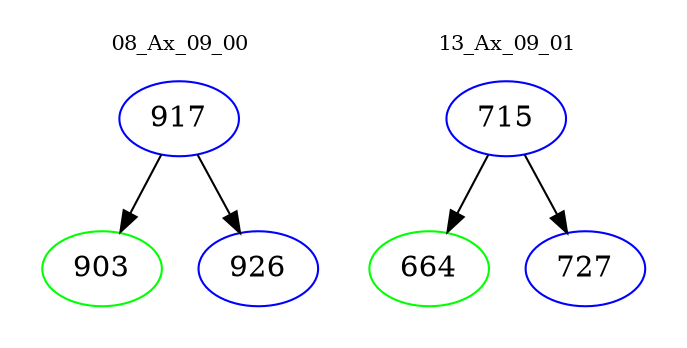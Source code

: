 digraph{
subgraph cluster_0 {
color = white
label = "08_Ax_09_00";
fontsize=10;
T0_917 [label="917", color="blue"]
T0_917 -> T0_903 [color="black"]
T0_903 [label="903", color="green"]
T0_917 -> T0_926 [color="black"]
T0_926 [label="926", color="blue"]
}
subgraph cluster_1 {
color = white
label = "13_Ax_09_01";
fontsize=10;
T1_715 [label="715", color="blue"]
T1_715 -> T1_664 [color="black"]
T1_664 [label="664", color="green"]
T1_715 -> T1_727 [color="black"]
T1_727 [label="727", color="blue"]
}
}
